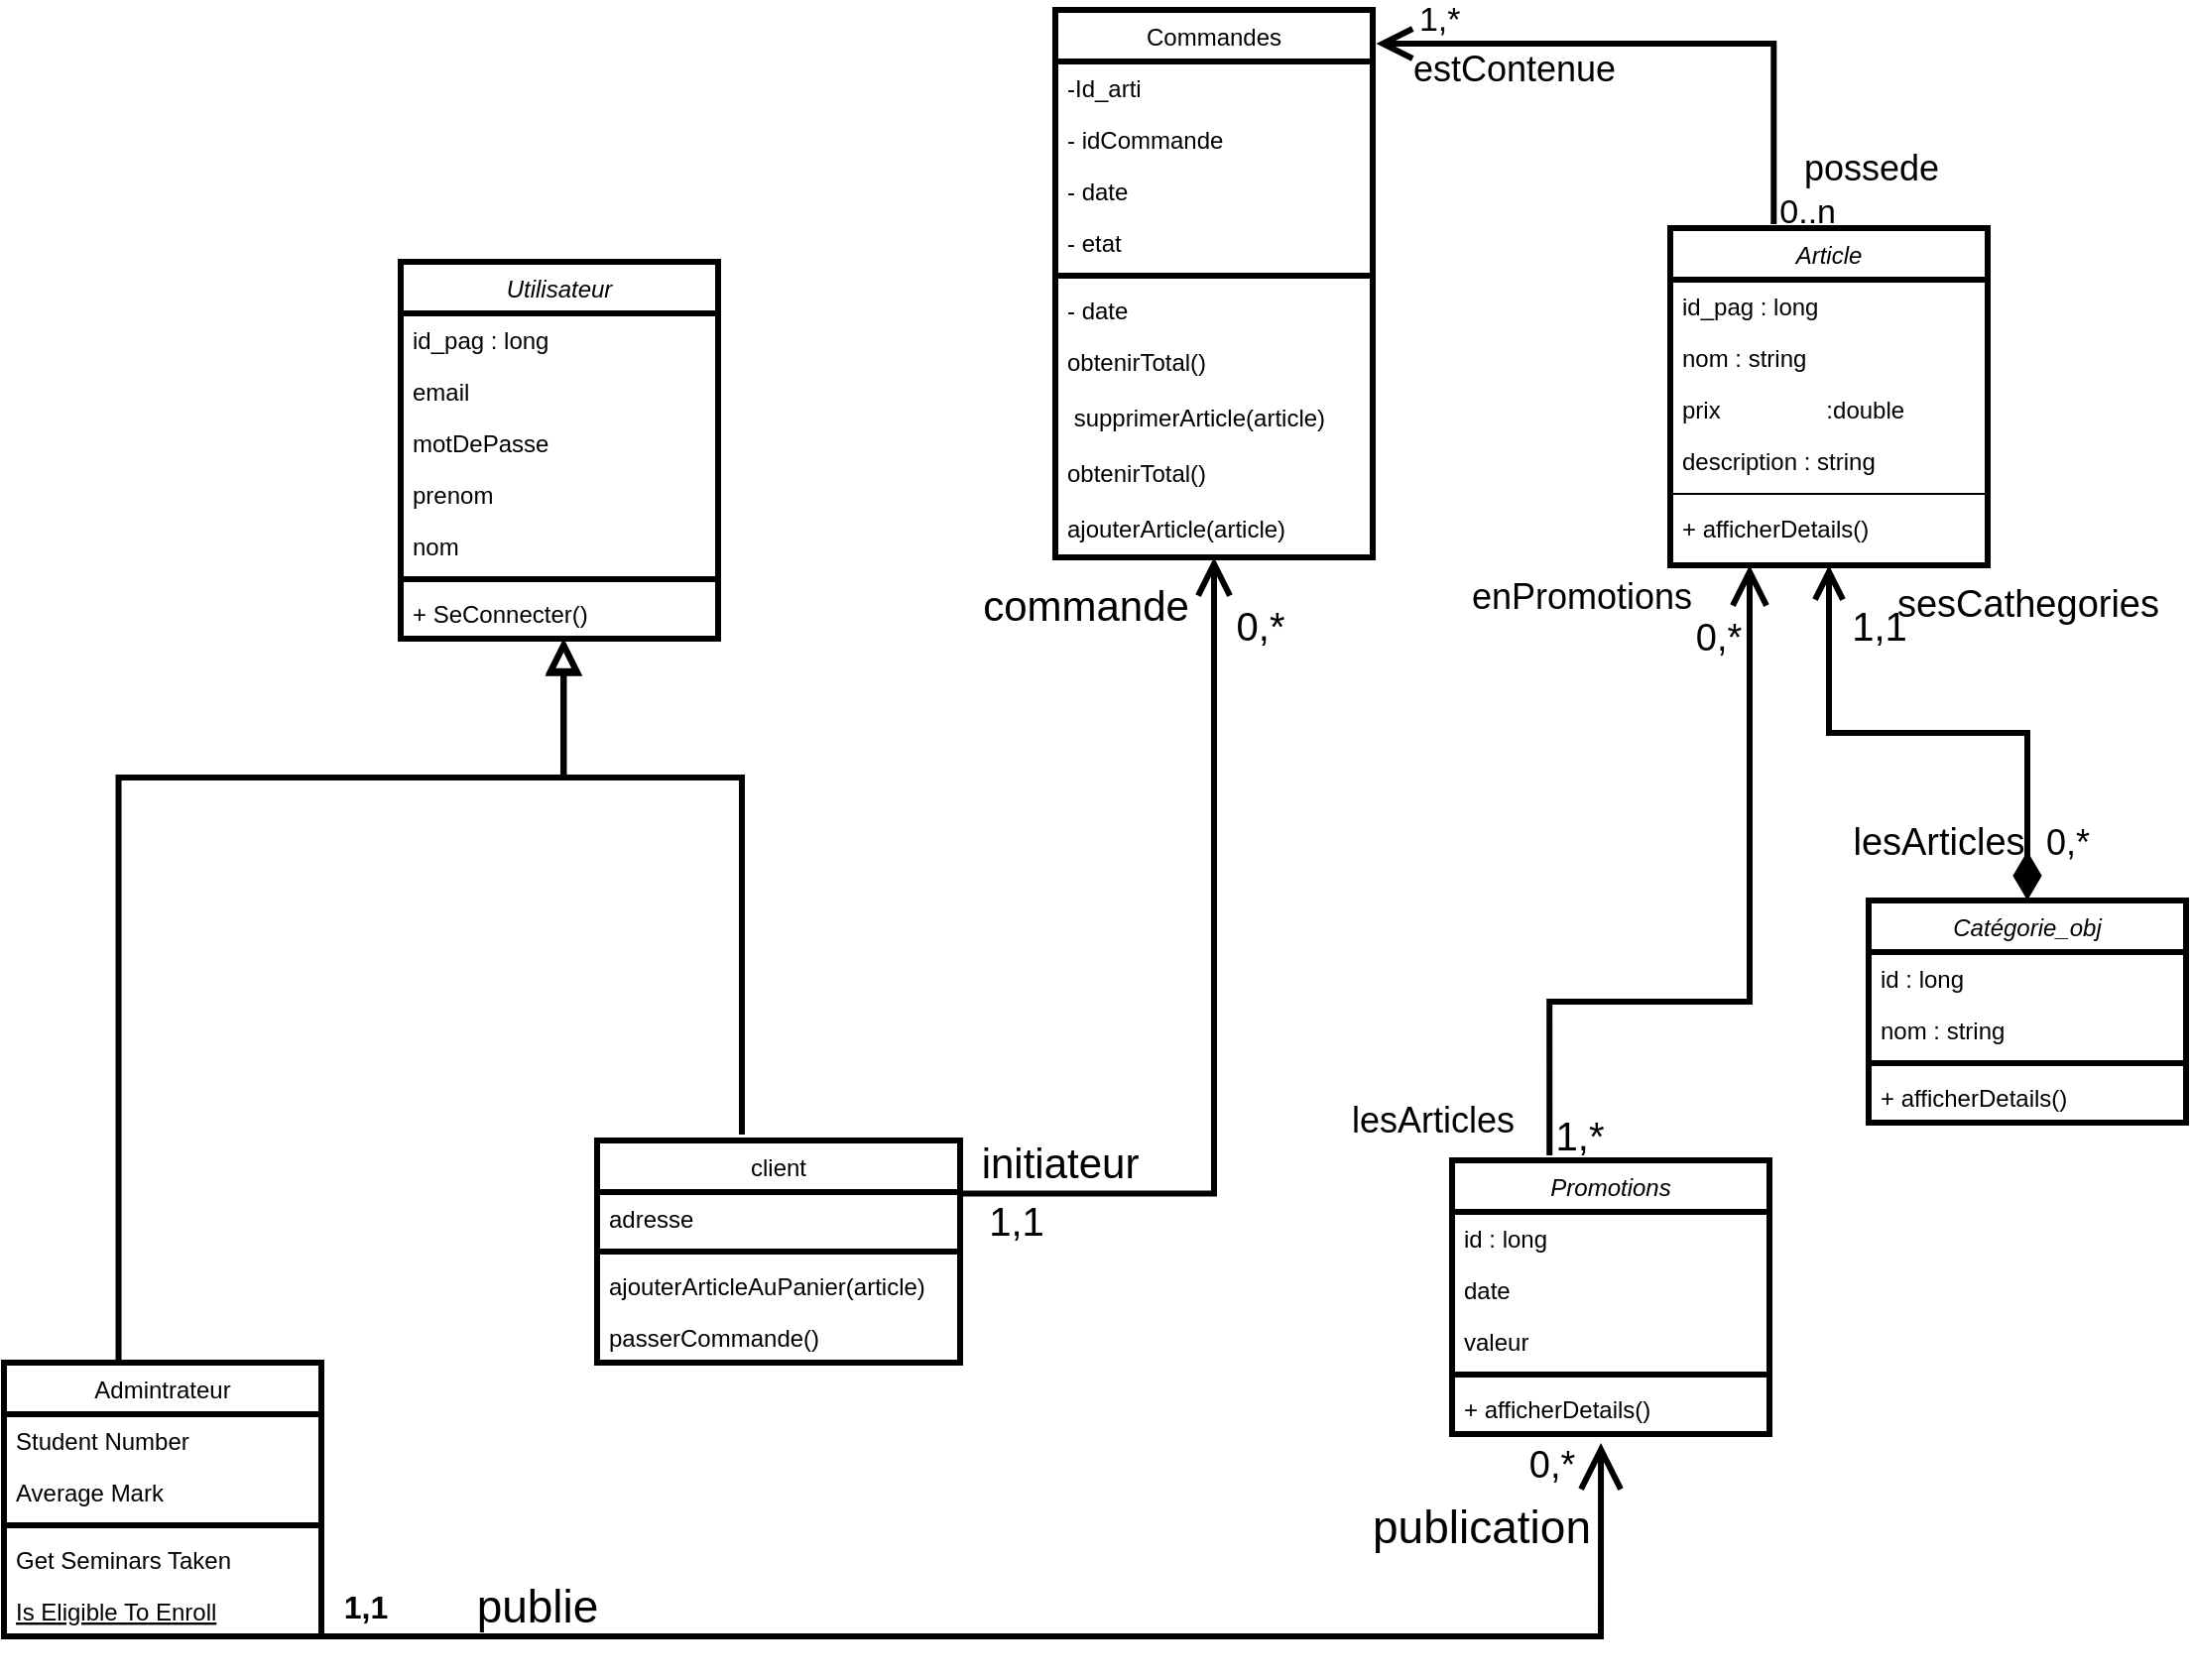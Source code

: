 <mxfile version="21.8.2" type="github">
  <diagram id="C5RBs43oDa-KdzZeNtuy" name="Page-1">
    <mxGraphModel dx="2022" dy="663" grid="1" gridSize="10" guides="1" tooltips="1" connect="1" arrows="1" fold="1" page="1" pageScale="1" pageWidth="827" pageHeight="1169" math="0" shadow="0">
      <root>
        <mxCell id="WIyWlLk6GJQsqaUBKTNV-0" />
        <mxCell id="WIyWlLk6GJQsqaUBKTNV-1" parent="WIyWlLk6GJQsqaUBKTNV-0" />
        <mxCell id="IVEILM5k7QO9TTiQjNUy-68" style="edgeStyle=orthogonalEdgeStyle;rounded=0;orthogonalLoop=1;jettySize=auto;html=1;exitX=0.25;exitY=1;exitDx=0;exitDy=0;entryX=0.307;entryY=-0.018;entryDx=0;entryDy=0;entryPerimeter=0;startArrow=open;startFill=0;endArrow=none;endFill=0;strokeWidth=3;endSize=14;sourcePerimeterSpacing=14;targetPerimeterSpacing=13;startSize=14;" parent="WIyWlLk6GJQsqaUBKTNV-1" source="zkfFHV4jXpPFQw0GAbJ--0" target="IVEILM5k7QO9TTiQjNUy-61" edge="1">
          <mxGeometry relative="1" as="geometry">
            <Array as="points">
              <mxPoint x="240" y="600" />
              <mxPoint x="139" y="600" />
            </Array>
          </mxGeometry>
        </mxCell>
        <mxCell id="IVEILM5k7QO9TTiQjNUy-87" value="&lt;font style=&quot;font-size: 19px;&quot;&gt;0,*&lt;/font&gt;" style="edgeLabel;html=1;align=center;verticalAlign=middle;resizable=0;points=[];labelBackgroundColor=none;" parent="IVEILM5k7QO9TTiQjNUy-68" vertex="1" connectable="0">
          <mxGeometry x="-0.856" y="1" relative="1" as="geometry">
            <mxPoint x="-17" y="8" as="offset" />
          </mxGeometry>
        </mxCell>
        <mxCell id="IVEILM5k7QO9TTiQjNUy-89" value="&lt;span style=&quot;font-size: 20px;&quot;&gt;1,*&lt;/span&gt;" style="edgeLabel;html=1;align=center;verticalAlign=middle;resizable=0;points=[];" parent="IVEILM5k7QO9TTiQjNUy-68" vertex="1" connectable="0">
          <mxGeometry x="0.97" y="2" relative="1" as="geometry">
            <mxPoint x="13" y="-5" as="offset" />
          </mxGeometry>
        </mxCell>
        <mxCell id="zkfFHV4jXpPFQw0GAbJ--0" value="Article" style="swimlane;fontStyle=2;align=center;verticalAlign=top;childLayout=stackLayout;horizontal=1;startSize=26;horizontalStack=0;resizeParent=1;resizeLast=0;collapsible=1;marginBottom=0;rounded=0;shadow=0;strokeWidth=3;" parent="WIyWlLk6GJQsqaUBKTNV-1" vertex="1">
          <mxGeometry x="200" y="210" width="160" height="170" as="geometry">
            <mxRectangle x="220" y="120" width="160" height="26" as="alternateBounds" />
          </mxGeometry>
        </mxCell>
        <mxCell id="zkfFHV4jXpPFQw0GAbJ--1" value="id_pag : long" style="text;align=left;verticalAlign=top;spacingLeft=4;spacingRight=4;overflow=hidden;rotatable=0;points=[[0,0.5],[1,0.5]];portConstraint=eastwest;" parent="zkfFHV4jXpPFQw0GAbJ--0" vertex="1">
          <mxGeometry y="26" width="160" height="26" as="geometry" />
        </mxCell>
        <mxCell id="IVEILM5k7QO9TTiQjNUy-1" value="nom : string" style="text;align=left;verticalAlign=top;spacingLeft=4;spacingRight=4;overflow=hidden;rotatable=0;points=[[0,0.5],[1,0.5]];portConstraint=eastwest;" parent="zkfFHV4jXpPFQw0GAbJ--0" vertex="1">
          <mxGeometry y="52" width="160" height="26" as="geometry" />
        </mxCell>
        <mxCell id="zkfFHV4jXpPFQw0GAbJ--2" value="prix                :double" style="text;align=left;verticalAlign=top;spacingLeft=4;spacingRight=4;overflow=hidden;rotatable=0;points=[[0,0.5],[1,0.5]];portConstraint=eastwest;rounded=0;shadow=0;html=0;" parent="zkfFHV4jXpPFQw0GAbJ--0" vertex="1">
          <mxGeometry y="78" width="160" height="26" as="geometry" />
        </mxCell>
        <mxCell id="zkfFHV4jXpPFQw0GAbJ--3" value="description : string" style="text;align=left;verticalAlign=top;spacingLeft=4;spacingRight=4;overflow=hidden;rotatable=0;points=[[0,0.5],[1,0.5]];portConstraint=eastwest;rounded=0;shadow=0;html=0;" parent="zkfFHV4jXpPFQw0GAbJ--0" vertex="1">
          <mxGeometry y="104" width="160" height="26" as="geometry" />
        </mxCell>
        <mxCell id="zkfFHV4jXpPFQw0GAbJ--4" value="" style="line;html=1;strokeWidth=1;align=left;verticalAlign=middle;spacingTop=-1;spacingLeft=3;spacingRight=3;rotatable=0;labelPosition=right;points=[];portConstraint=eastwest;" parent="zkfFHV4jXpPFQw0GAbJ--0" vertex="1">
          <mxGeometry y="130" width="160" height="8" as="geometry" />
        </mxCell>
        <mxCell id="zkfFHV4jXpPFQw0GAbJ--5" value="+ afficherDetails()" style="text;align=left;verticalAlign=top;spacingLeft=4;spacingRight=4;overflow=hidden;rotatable=0;points=[[0,0.5],[1,0.5]];portConstraint=eastwest;strokeWidth=3;" parent="zkfFHV4jXpPFQw0GAbJ--0" vertex="1">
          <mxGeometry y="138" width="160" height="26" as="geometry" />
        </mxCell>
        <mxCell id="zkfFHV4jXpPFQw0GAbJ--6" value="Admintrateur" style="swimlane;fontStyle=0;align=center;verticalAlign=top;childLayout=stackLayout;horizontal=1;startSize=26;horizontalStack=0;resizeParent=1;resizeLast=0;collapsible=1;marginBottom=0;rounded=0;shadow=0;strokeWidth=3;" parent="WIyWlLk6GJQsqaUBKTNV-1" vertex="1">
          <mxGeometry x="-640" y="782" width="160" height="138" as="geometry">
            <mxRectangle x="130" y="380" width="160" height="26" as="alternateBounds" />
          </mxGeometry>
        </mxCell>
        <mxCell id="zkfFHV4jXpPFQw0GAbJ--7" value="Student Number" style="text;align=left;verticalAlign=top;spacingLeft=4;spacingRight=4;overflow=hidden;rotatable=0;points=[[0,0.5],[1,0.5]];portConstraint=eastwest;" parent="zkfFHV4jXpPFQw0GAbJ--6" vertex="1">
          <mxGeometry y="26" width="160" height="26" as="geometry" />
        </mxCell>
        <mxCell id="zkfFHV4jXpPFQw0GAbJ--8" value="Average Mark" style="text;align=left;verticalAlign=top;spacingLeft=4;spacingRight=4;overflow=hidden;rotatable=0;points=[[0,0.5],[1,0.5]];portConstraint=eastwest;rounded=0;shadow=0;html=0;" parent="zkfFHV4jXpPFQw0GAbJ--6" vertex="1">
          <mxGeometry y="52" width="160" height="26" as="geometry" />
        </mxCell>
        <mxCell id="zkfFHV4jXpPFQw0GAbJ--9" value="" style="line;html=1;strokeWidth=3;align=left;verticalAlign=middle;spacingTop=-1;spacingLeft=3;spacingRight=3;rotatable=0;labelPosition=right;points=[];portConstraint=eastwest;" parent="zkfFHV4jXpPFQw0GAbJ--6" vertex="1">
          <mxGeometry y="78" width="160" height="8" as="geometry" />
        </mxCell>
        <mxCell id="zkfFHV4jXpPFQw0GAbJ--11" value="Get Seminars Taken" style="text;align=left;verticalAlign=top;spacingLeft=4;spacingRight=4;overflow=hidden;rotatable=0;points=[[0,0.5],[1,0.5]];portConstraint=eastwest;" parent="zkfFHV4jXpPFQw0GAbJ--6" vertex="1">
          <mxGeometry y="86" width="160" height="26" as="geometry" />
        </mxCell>
        <mxCell id="zkfFHV4jXpPFQw0GAbJ--10" value="Is Eligible To Enroll" style="text;align=left;verticalAlign=top;spacingLeft=4;spacingRight=4;overflow=hidden;rotatable=0;points=[[0,0.5],[1,0.5]];portConstraint=eastwest;fontStyle=4" parent="zkfFHV4jXpPFQw0GAbJ--6" vertex="1">
          <mxGeometry y="112" width="160" height="26" as="geometry" />
        </mxCell>
        <mxCell id="zkfFHV4jXpPFQw0GAbJ--12" value="" style="endArrow=block;endSize=11;endFill=0;shadow=0;strokeWidth=3;rounded=0;edgeStyle=elbowEdgeStyle;elbow=vertical;exitX=0.361;exitY=-0.001;exitDx=0;exitDy=0;exitPerimeter=0;" parent="WIyWlLk6GJQsqaUBKTNV-1" source="zkfFHV4jXpPFQw0GAbJ--6" edge="1">
          <mxGeometry width="160" relative="1" as="geometry">
            <mxPoint x="-560.0" y="673.274" as="sourcePoint" />
            <mxPoint x="-357.76" y="417" as="targetPoint" />
            <Array as="points">
              <mxPoint x="-417.76" y="487" />
            </Array>
          </mxGeometry>
        </mxCell>
        <mxCell id="zkfFHV4jXpPFQw0GAbJ--13" value="client" style="swimlane;fontStyle=0;align=center;verticalAlign=top;childLayout=stackLayout;horizontal=1;startSize=26;horizontalStack=0;resizeParent=1;resizeLast=0;collapsible=1;marginBottom=0;rounded=0;shadow=0;strokeWidth=3;" parent="WIyWlLk6GJQsqaUBKTNV-1" vertex="1">
          <mxGeometry x="-341" y="670" width="183" height="112" as="geometry">
            <mxRectangle x="340" y="380" width="170" height="26" as="alternateBounds" />
          </mxGeometry>
        </mxCell>
        <mxCell id="zkfFHV4jXpPFQw0GAbJ--14" value="adresse" style="text;align=left;verticalAlign=top;spacingLeft=4;spacingRight=4;overflow=hidden;rotatable=0;points=[[0,0.5],[1,0.5]];portConstraint=eastwest;" parent="zkfFHV4jXpPFQw0GAbJ--13" vertex="1">
          <mxGeometry y="26" width="183" height="26" as="geometry" />
        </mxCell>
        <mxCell id="zkfFHV4jXpPFQw0GAbJ--15" value="" style="line;html=1;strokeWidth=3;align=left;verticalAlign=middle;spacingTop=-1;spacingLeft=3;spacingRight=3;rotatable=0;labelPosition=right;points=[];portConstraint=eastwest;" parent="zkfFHV4jXpPFQw0GAbJ--13" vertex="1">
          <mxGeometry y="52" width="183" height="8" as="geometry" />
        </mxCell>
        <mxCell id="IVEILM5k7QO9TTiQjNUy-25" value="ajouterArticleAuPanier(article)" style="text;align=left;verticalAlign=top;spacingLeft=4;spacingRight=4;overflow=hidden;rotatable=0;points=[[0,0.5],[1,0.5]];portConstraint=eastwest;" parent="zkfFHV4jXpPFQw0GAbJ--13" vertex="1">
          <mxGeometry y="60" width="183" height="26" as="geometry" />
        </mxCell>
        <mxCell id="IVEILM5k7QO9TTiQjNUy-27" value="passerCommande()" style="text;align=left;verticalAlign=top;spacingLeft=4;spacingRight=4;overflow=hidden;rotatable=0;points=[[0,0.5],[1,0.5]];portConstraint=eastwest;" parent="zkfFHV4jXpPFQw0GAbJ--13" vertex="1">
          <mxGeometry y="86" width="183" height="26" as="geometry" />
        </mxCell>
        <mxCell id="zkfFHV4jXpPFQw0GAbJ--16" value="" style="endArrow=block;endSize=10;endFill=0;shadow=0;strokeWidth=3;rounded=0;edgeStyle=elbowEdgeStyle;elbow=vertical;" parent="WIyWlLk6GJQsqaUBKTNV-1" edge="1">
          <mxGeometry width="160" relative="1" as="geometry">
            <mxPoint x="-268.0" y="667" as="sourcePoint" />
            <mxPoint x="-358" y="417" as="targetPoint" />
            <Array as="points">
              <mxPoint x="-268" y="487" />
            </Array>
          </mxGeometry>
        </mxCell>
        <mxCell id="zkfFHV4jXpPFQw0GAbJ--26" value="" style="endArrow=open;shadow=0;strokeWidth=3;rounded=0;endFill=1;edgeStyle=elbowEdgeStyle;elbow=vertical;entryX=1.011;entryY=0.062;entryDx=0;entryDy=0;entryPerimeter=0;exitX=0.326;exitY=-0.012;exitDx=0;exitDy=0;exitPerimeter=0;endSize=12;" parent="WIyWlLk6GJQsqaUBKTNV-1" source="zkfFHV4jXpPFQw0GAbJ--0" target="IVEILM5k7QO9TTiQjNUy-3" edge="1">
          <mxGeometry x="0.5" y="41" relative="1" as="geometry">
            <mxPoint x="302.08" y="227" as="sourcePoint" />
            <mxPoint x="40.8" y="116.182" as="targetPoint" />
            <mxPoint x="-40" y="32" as="offset" />
            <Array as="points">
              <mxPoint x="302.08" y="117" />
              <mxPoint x="2.08" y="27" />
              <mxPoint x="242.08" y="-18" />
            </Array>
          </mxGeometry>
        </mxCell>
        <mxCell id="zkfFHV4jXpPFQw0GAbJ--27" value="0..n" style="resizable=0;align=left;verticalAlign=bottom;labelBackgroundColor=none;fontSize=17;" parent="zkfFHV4jXpPFQw0GAbJ--26" connectable="0" vertex="1">
          <mxGeometry x="-1" relative="1" as="geometry">
            <mxPoint x="1" y="4" as="offset" />
          </mxGeometry>
        </mxCell>
        <mxCell id="zkfFHV4jXpPFQw0GAbJ--28" value="1,*" style="resizable=0;align=right;verticalAlign=bottom;labelBackgroundColor=none;fontSize=17;" parent="zkfFHV4jXpPFQw0GAbJ--26" connectable="0" vertex="1">
          <mxGeometry x="1" relative="1" as="geometry">
            <mxPoint x="44" y="-2" as="offset" />
          </mxGeometry>
        </mxCell>
        <mxCell id="zkfFHV4jXpPFQw0GAbJ--29" value="&lt;font style=&quot;font-size: 18px;&quot;&gt;estContenue&lt;/font&gt;" style="text;html=1;resizable=0;points=[];;align=center;verticalAlign=middle;labelBackgroundColor=none;rounded=0;shadow=0;strokeWidth=1;fontSize=12;" parent="zkfFHV4jXpPFQw0GAbJ--26" vertex="1" connectable="0">
          <mxGeometry x="0.5" y="49" relative="1" as="geometry">
            <mxPoint x="-4" y="-36" as="offset" />
          </mxGeometry>
        </mxCell>
        <mxCell id="3nF1igo2PboqUOfNpfKJ-6" value="&lt;span style=&quot;font-size: 18px;&quot;&gt;possede&lt;/span&gt;" style="text;html=1;resizable=0;points=[];;align=center;verticalAlign=middle;labelBackgroundColor=none;rounded=0;shadow=0;strokeWidth=1;fontSize=12;" vertex="1" connectable="0" parent="zkfFHV4jXpPFQw0GAbJ--26">
          <mxGeometry x="0.5" y="49" relative="1" as="geometry">
            <mxPoint x="176" y="14" as="offset" />
          </mxGeometry>
        </mxCell>
        <mxCell id="IVEILM5k7QO9TTiQjNUy-3" value="Commandes" style="swimlane;fontStyle=0;align=center;verticalAlign=top;childLayout=stackLayout;horizontal=1;startSize=26;horizontalStack=0;resizeParent=1;resizeLast=0;collapsible=1;marginBottom=0;rounded=0;shadow=0;strokeWidth=3;" parent="WIyWlLk6GJQsqaUBKTNV-1" vertex="1">
          <mxGeometry x="-110" y="100" width="160" height="276" as="geometry">
            <mxRectangle x="550" y="140" width="160" height="26" as="alternateBounds" />
          </mxGeometry>
        </mxCell>
        <mxCell id="IVEILM5k7QO9TTiQjNUy-4" value="-Id_arti" style="text;align=left;verticalAlign=top;spacingLeft=4;spacingRight=4;overflow=hidden;rotatable=0;points=[[0,0.5],[1,0.5]];portConstraint=eastwest;" parent="IVEILM5k7QO9TTiQjNUy-3" vertex="1">
          <mxGeometry y="26" width="160" height="26" as="geometry" />
        </mxCell>
        <mxCell id="IVEILM5k7QO9TTiQjNUy-5" value="- idCommande" style="text;align=left;verticalAlign=top;spacingLeft=4;spacingRight=4;overflow=hidden;rotatable=0;points=[[0,0.5],[1,0.5]];portConstraint=eastwest;rounded=0;shadow=0;html=0;" parent="IVEILM5k7QO9TTiQjNUy-3" vertex="1">
          <mxGeometry y="52" width="160" height="26" as="geometry" />
        </mxCell>
        <mxCell id="IVEILM5k7QO9TTiQjNUy-67" value="- date" style="text;align=left;verticalAlign=top;spacingLeft=4;spacingRight=4;overflow=hidden;rotatable=0;points=[[0,0.5],[1,0.5]];portConstraint=eastwest;rounded=0;shadow=0;html=0;" parent="IVEILM5k7QO9TTiQjNUy-3" vertex="1">
          <mxGeometry y="78" width="160" height="26" as="geometry" />
        </mxCell>
        <mxCell id="IVEILM5k7QO9TTiQjNUy-9" value="- etat" style="text;align=left;verticalAlign=top;spacingLeft=4;spacingRight=4;overflow=hidden;rotatable=0;points=[[0,0.5],[1,0.5]];portConstraint=eastwest;rounded=0;shadow=0;html=0;" parent="IVEILM5k7QO9TTiQjNUy-3" vertex="1">
          <mxGeometry y="104" width="160" height="26" as="geometry" />
        </mxCell>
        <mxCell id="IVEILM5k7QO9TTiQjNUy-6" value="" style="line;html=1;strokeWidth=3;align=left;verticalAlign=middle;spacingTop=-1;spacingLeft=3;spacingRight=3;rotatable=0;labelPosition=right;points=[];portConstraint=eastwest;" parent="IVEILM5k7QO9TTiQjNUy-3" vertex="1">
          <mxGeometry y="130" width="160" height="8" as="geometry" />
        </mxCell>
        <mxCell id="IVEILM5k7QO9TTiQjNUy-66" value="- date" style="text;align=left;verticalAlign=top;spacingLeft=4;spacingRight=4;overflow=hidden;rotatable=0;points=[[0,0.5],[1,0.5]];portConstraint=eastwest;rounded=0;shadow=0;html=0;" parent="IVEILM5k7QO9TTiQjNUy-3" vertex="1">
          <mxGeometry y="138" width="160" height="26" as="geometry" />
        </mxCell>
        <mxCell id="IVEILM5k7QO9TTiQjNUy-7" value="obtenirTotal()&#xa; " style="text;align=left;verticalAlign=top;spacingLeft=4;spacingRight=4;overflow=hidden;rotatable=0;points=[[0,0.5],[1,0.5]];portConstraint=eastwest;" parent="IVEILM5k7QO9TTiQjNUy-3" vertex="1">
          <mxGeometry y="164" width="160" height="28" as="geometry" />
        </mxCell>
        <mxCell id="IVEILM5k7QO9TTiQjNUy-11" value=" supprimerArticle(article)&#xa;    " style="text;align=left;verticalAlign=top;spacingLeft=4;spacingRight=4;overflow=hidden;rotatable=0;points=[[0,0.5],[1,0.5]];portConstraint=eastwest;" parent="IVEILM5k7QO9TTiQjNUy-3" vertex="1">
          <mxGeometry y="192" width="160" height="28" as="geometry" />
        </mxCell>
        <mxCell id="IVEILM5k7QO9TTiQjNUy-13" value="obtenirTotal()" style="text;align=left;verticalAlign=top;spacingLeft=4;spacingRight=4;overflow=hidden;rotatable=0;points=[[0,0.5],[1,0.5]];portConstraint=eastwest;" parent="IVEILM5k7QO9TTiQjNUy-3" vertex="1">
          <mxGeometry y="220" width="160" height="28" as="geometry" />
        </mxCell>
        <mxCell id="IVEILM5k7QO9TTiQjNUy-14" value="ajouterArticle(article)" style="text;align=left;verticalAlign=top;spacingLeft=4;spacingRight=4;overflow=hidden;rotatable=0;points=[[0,0.5],[1,0.5]];portConstraint=eastwest;" parent="IVEILM5k7QO9TTiQjNUy-3" vertex="1">
          <mxGeometry y="248" width="160" height="28" as="geometry" />
        </mxCell>
        <mxCell id="IVEILM5k7QO9TTiQjNUy-15" value="Utilisateur" style="swimlane;fontStyle=2;align=center;verticalAlign=top;childLayout=stackLayout;horizontal=1;startSize=26;horizontalStack=0;resizeParent=1;resizeLast=0;collapsible=1;marginBottom=0;rounded=0;shadow=0;strokeWidth=3;" parent="WIyWlLk6GJQsqaUBKTNV-1" vertex="1">
          <mxGeometry x="-440" y="227" width="160" height="190" as="geometry">
            <mxRectangle x="220" y="120" width="160" height="26" as="alternateBounds" />
          </mxGeometry>
        </mxCell>
        <mxCell id="IVEILM5k7QO9TTiQjNUy-16" value="id_pag : long" style="text;align=left;verticalAlign=top;spacingLeft=4;spacingRight=4;overflow=hidden;rotatable=0;points=[[0,0.5],[1,0.5]];portConstraint=eastwest;" parent="IVEILM5k7QO9TTiQjNUy-15" vertex="1">
          <mxGeometry y="26" width="160" height="26" as="geometry" />
        </mxCell>
        <mxCell id="IVEILM5k7QO9TTiQjNUy-17" value="email" style="text;align=left;verticalAlign=top;spacingLeft=4;spacingRight=4;overflow=hidden;rotatable=0;points=[[0,0.5],[1,0.5]];portConstraint=eastwest;" parent="IVEILM5k7QO9TTiQjNUy-15" vertex="1">
          <mxGeometry y="52" width="160" height="26" as="geometry" />
        </mxCell>
        <mxCell id="IVEILM5k7QO9TTiQjNUy-18" value="motDePasse" style="text;align=left;verticalAlign=top;spacingLeft=4;spacingRight=4;overflow=hidden;rotatable=0;points=[[0,0.5],[1,0.5]];portConstraint=eastwest;rounded=0;shadow=0;html=0;" parent="IVEILM5k7QO9TTiQjNUy-15" vertex="1">
          <mxGeometry y="78" width="160" height="26" as="geometry" />
        </mxCell>
        <mxCell id="IVEILM5k7QO9TTiQjNUy-28" value="prenom" style="text;align=left;verticalAlign=top;spacingLeft=4;spacingRight=4;overflow=hidden;rotatable=0;points=[[0,0.5],[1,0.5]];portConstraint=eastwest;rounded=0;shadow=0;html=0;" parent="IVEILM5k7QO9TTiQjNUy-15" vertex="1">
          <mxGeometry y="104" width="160" height="26" as="geometry" />
        </mxCell>
        <mxCell id="IVEILM5k7QO9TTiQjNUy-29" value="nom" style="text;align=left;verticalAlign=top;spacingLeft=4;spacingRight=4;overflow=hidden;rotatable=0;points=[[0,0.5],[1,0.5]];portConstraint=eastwest;rounded=0;shadow=0;html=0;" parent="IVEILM5k7QO9TTiQjNUy-15" vertex="1">
          <mxGeometry y="130" width="160" height="26" as="geometry" />
        </mxCell>
        <mxCell id="IVEILM5k7QO9TTiQjNUy-20" value="" style="line;html=1;strokeWidth=3;align=left;verticalAlign=middle;spacingTop=-1;spacingLeft=3;spacingRight=3;rotatable=0;labelPosition=right;points=[];portConstraint=eastwest;" parent="IVEILM5k7QO9TTiQjNUy-15" vertex="1">
          <mxGeometry y="156" width="160" height="8" as="geometry" />
        </mxCell>
        <mxCell id="IVEILM5k7QO9TTiQjNUy-21" value="+ SeConnecter()" style="text;align=left;verticalAlign=top;spacingLeft=4;spacingRight=4;overflow=hidden;rotatable=0;points=[[0,0.5],[1,0.5]];portConstraint=eastwest;" parent="IVEILM5k7QO9TTiQjNUy-15" vertex="1">
          <mxGeometry y="164" width="160" height="26" as="geometry" />
        </mxCell>
        <mxCell id="IVEILM5k7QO9TTiQjNUy-35" style="edgeStyle=orthogonalEdgeStyle;rounded=0;orthogonalLoop=1;jettySize=auto;html=1;exitX=1.002;exitY=0.027;exitDx=0;exitDy=0;exitPerimeter=0;strokeWidth=3;endSize=13;endArrow=open;endFill=0;" parent="WIyWlLk6GJQsqaUBKTNV-1" source="zkfFHV4jXpPFQw0GAbJ--14" target="IVEILM5k7QO9TTiQjNUy-3" edge="1">
          <mxGeometry relative="1" as="geometry">
            <Array as="points">
              <mxPoint x="-30" y="697" />
            </Array>
          </mxGeometry>
        </mxCell>
        <mxCell id="IVEILM5k7QO9TTiQjNUy-37" value="&lt;font style=&quot;font-size: 20px;&quot;&gt;1,1&lt;/font&gt;" style="edgeLabel;html=1;align=center;verticalAlign=middle;resizable=0;points=[];labelBackgroundColor=none;" parent="IVEILM5k7QO9TTiQjNUy-35" vertex="1" connectable="0">
          <mxGeometry x="-0.886" y="-1" relative="1" as="geometry">
            <mxPoint x="2" y="12" as="offset" />
          </mxGeometry>
        </mxCell>
        <mxCell id="IVEILM5k7QO9TTiQjNUy-38" value="&lt;font style=&quot;font-size: 20px;&quot;&gt;0,*&lt;br&gt;&lt;/font&gt;" style="edgeLabel;html=1;align=center;verticalAlign=middle;resizable=0;points=[];" parent="IVEILM5k7QO9TTiQjNUy-35" vertex="1" connectable="0">
          <mxGeometry x="-0.886" y="-1" relative="1" as="geometry">
            <mxPoint x="125" y="-288" as="offset" />
          </mxGeometry>
        </mxCell>
        <mxCell id="IVEILM5k7QO9TTiQjNUy-57" style="edgeStyle=orthogonalEdgeStyle;rounded=0;orthogonalLoop=1;jettySize=auto;html=1;exitX=0.5;exitY=0;exitDx=0;exitDy=0;entryX=0.5;entryY=1;entryDx=0;entryDy=0;startArrow=diamondThin;startFill=1;targetPerimeterSpacing=8;sourcePerimeterSpacing=4;endSize=11;startSize=16;endArrow=open;endFill=0;strokeWidth=3;" parent="WIyWlLk6GJQsqaUBKTNV-1" source="IVEILM5k7QO9TTiQjNUy-50" target="zkfFHV4jXpPFQw0GAbJ--0" edge="1">
          <mxGeometry relative="1" as="geometry" />
        </mxCell>
        <mxCell id="IVEILM5k7QO9TTiQjNUy-60" value="&lt;font style=&quot;font-size: 18px;&quot;&gt;0,*&lt;/font&gt;" style="edgeLabel;html=1;align=center;verticalAlign=middle;resizable=0;points=[];" parent="IVEILM5k7QO9TTiQjNUy-57" vertex="1" connectable="0">
          <mxGeometry x="-0.838" relative="1" as="geometry">
            <mxPoint x="20" y="-7" as="offset" />
          </mxGeometry>
        </mxCell>
        <mxCell id="IVEILM5k7QO9TTiQjNUy-50" value="Catégorie_obj&#xa;" style="swimlane;fontStyle=2;align=center;verticalAlign=top;childLayout=stackLayout;horizontal=1;startSize=26;horizontalStack=0;resizeParent=1;resizeLast=0;collapsible=1;marginBottom=0;rounded=0;shadow=0;strokeWidth=3;" parent="WIyWlLk6GJQsqaUBKTNV-1" vertex="1">
          <mxGeometry x="300" y="549" width="160" height="112" as="geometry">
            <mxRectangle x="220" y="120" width="160" height="26" as="alternateBounds" />
          </mxGeometry>
        </mxCell>
        <mxCell id="IVEILM5k7QO9TTiQjNUy-51" value="id : long" style="text;align=left;verticalAlign=top;spacingLeft=4;spacingRight=4;overflow=hidden;rotatable=0;points=[[0,0.5],[1,0.5]];portConstraint=eastwest;strokeWidth=3;" parent="IVEILM5k7QO9TTiQjNUy-50" vertex="1">
          <mxGeometry y="26" width="160" height="26" as="geometry" />
        </mxCell>
        <mxCell id="IVEILM5k7QO9TTiQjNUy-52" value="nom : string" style="text;align=left;verticalAlign=top;spacingLeft=4;spacingRight=4;overflow=hidden;rotatable=0;points=[[0,0.5],[1,0.5]];portConstraint=eastwest;" parent="IVEILM5k7QO9TTiQjNUy-50" vertex="1">
          <mxGeometry y="52" width="160" height="26" as="geometry" />
        </mxCell>
        <mxCell id="IVEILM5k7QO9TTiQjNUy-55" value="" style="line;html=1;strokeWidth=3;align=left;verticalAlign=middle;spacingTop=-1;spacingLeft=3;spacingRight=3;rotatable=0;labelPosition=right;points=[];portConstraint=eastwest;" parent="IVEILM5k7QO9TTiQjNUy-50" vertex="1">
          <mxGeometry y="78" width="160" height="8" as="geometry" />
        </mxCell>
        <mxCell id="IVEILM5k7QO9TTiQjNUy-56" value="+ afficherDetails()" style="text;align=left;verticalAlign=top;spacingLeft=4;spacingRight=4;overflow=hidden;rotatable=0;points=[[0,0.5],[1,0.5]];portConstraint=eastwest;strokeWidth=3;" parent="IVEILM5k7QO9TTiQjNUy-50" vertex="1">
          <mxGeometry y="86" width="160" height="26" as="geometry" />
        </mxCell>
        <mxCell id="IVEILM5k7QO9TTiQjNUy-58" value="sesCathegories" style="text;html=1;align=center;verticalAlign=middle;resizable=0;points=[];autosize=1;strokeColor=none;fillColor=none;fontSize=19;" parent="WIyWlLk6GJQsqaUBKTNV-1" vertex="1">
          <mxGeometry x="300" y="380" width="160" height="40" as="geometry" />
        </mxCell>
        <mxCell id="IVEILM5k7QO9TTiQjNUy-59" value="&lt;font style=&quot;font-size: 20px;&quot;&gt;1,1&lt;/font&gt;" style="text;html=1;align=center;verticalAlign=middle;resizable=0;points=[];autosize=1;strokeColor=none;fillColor=none;" parent="WIyWlLk6GJQsqaUBKTNV-1" vertex="1">
          <mxGeometry x="280" y="390" width="50" height="40" as="geometry" />
        </mxCell>
        <mxCell id="IVEILM5k7QO9TTiQjNUy-61" value="Promotions" style="swimlane;fontStyle=2;align=center;verticalAlign=top;childLayout=stackLayout;horizontal=1;startSize=26;horizontalStack=0;resizeParent=1;resizeLast=0;collapsible=1;marginBottom=0;rounded=0;shadow=0;strokeWidth=3;" parent="WIyWlLk6GJQsqaUBKTNV-1" vertex="1">
          <mxGeometry x="90" y="680" width="160" height="138" as="geometry">
            <mxRectangle x="220" y="120" width="160" height="26" as="alternateBounds" />
          </mxGeometry>
        </mxCell>
        <mxCell id="IVEILM5k7QO9TTiQjNUy-62" value="id : long" style="text;align=left;verticalAlign=top;spacingLeft=4;spacingRight=4;overflow=hidden;rotatable=0;points=[[0,0.5],[1,0.5]];portConstraint=eastwest;" parent="IVEILM5k7QO9TTiQjNUy-61" vertex="1">
          <mxGeometry y="26" width="160" height="26" as="geometry" />
        </mxCell>
        <mxCell id="IVEILM5k7QO9TTiQjNUy-72" value="date" style="text;align=left;verticalAlign=top;spacingLeft=4;spacingRight=4;overflow=hidden;rotatable=0;points=[[0,0.5],[1,0.5]];portConstraint=eastwest;" parent="IVEILM5k7QO9TTiQjNUy-61" vertex="1">
          <mxGeometry y="52" width="160" height="26" as="geometry" />
        </mxCell>
        <mxCell id="IVEILM5k7QO9TTiQjNUy-63" value="valeur" style="text;align=left;verticalAlign=top;spacingLeft=4;spacingRight=4;overflow=hidden;rotatable=0;points=[[0,0.5],[1,0.5]];portConstraint=eastwest;" parent="IVEILM5k7QO9TTiQjNUy-61" vertex="1">
          <mxGeometry y="78" width="160" height="26" as="geometry" />
        </mxCell>
        <mxCell id="IVEILM5k7QO9TTiQjNUy-64" value="" style="line;html=1;strokeWidth=3;align=left;verticalAlign=middle;spacingTop=-1;spacingLeft=3;spacingRight=3;rotatable=0;labelPosition=right;points=[];portConstraint=eastwest;" parent="IVEILM5k7QO9TTiQjNUy-61" vertex="1">
          <mxGeometry y="104" width="160" height="8" as="geometry" />
        </mxCell>
        <mxCell id="IVEILM5k7QO9TTiQjNUy-65" value="+ afficherDetails()" style="text;align=left;verticalAlign=top;spacingLeft=4;spacingRight=4;overflow=hidden;rotatable=0;points=[[0,0.5],[1,0.5]];portConstraint=eastwest;" parent="IVEILM5k7QO9TTiQjNUy-61" vertex="1">
          <mxGeometry y="112" width="160" height="26" as="geometry" />
        </mxCell>
        <mxCell id="IVEILM5k7QO9TTiQjNUy-71" value="enPromotions" style="text;html=1;align=center;verticalAlign=middle;resizable=0;points=[];autosize=1;strokeColor=none;fillColor=none;fontSize=18;" parent="WIyWlLk6GJQsqaUBKTNV-1" vertex="1">
          <mxGeometry x="90" y="376" width="130" height="40" as="geometry" />
        </mxCell>
        <mxCell id="IVEILM5k7QO9TTiQjNUy-73" style="edgeStyle=orthogonalEdgeStyle;rounded=0;orthogonalLoop=1;jettySize=auto;html=1;exitX=1;exitY=0.5;exitDx=0;exitDy=0;entryX=0.469;entryY=1.173;entryDx=0;entryDy=0;entryPerimeter=0;strokeWidth=3;endArrow=open;endFill=0;endSize=17;" parent="WIyWlLk6GJQsqaUBKTNV-1" source="zkfFHV4jXpPFQw0GAbJ--10" target="IVEILM5k7QO9TTiQjNUy-65" edge="1">
          <mxGeometry relative="1" as="geometry">
            <Array as="points">
              <mxPoint x="-480" y="920" />
              <mxPoint x="165" y="920" />
            </Array>
          </mxGeometry>
        </mxCell>
        <mxCell id="IVEILM5k7QO9TTiQjNUy-76" value="&lt;span style=&quot;font-size: 19px;&quot;&gt;0,*&lt;/span&gt;" style="edgeLabel;html=1;align=center;verticalAlign=middle;resizable=0;points=[];" parent="IVEILM5k7QO9TTiQjNUy-73" vertex="1" connectable="0">
          <mxGeometry x="0.948" y="-1" relative="1" as="geometry">
            <mxPoint x="-26" y="-8" as="offset" />
          </mxGeometry>
        </mxCell>
        <mxCell id="IVEILM5k7QO9TTiQjNUy-74" value="publie" style="text;html=1;strokeColor=none;fillColor=none;align=center;verticalAlign=middle;whiteSpace=wrap;rounded=0;fontSize=23;" parent="WIyWlLk6GJQsqaUBKTNV-1" vertex="1">
          <mxGeometry x="-401" y="890" width="60" height="30" as="geometry" />
        </mxCell>
        <mxCell id="MxAgiTuZO03PBCf7R5fU-2" value="&lt;font style=&quot;font-size: 16px;&quot;&gt;&lt;b&gt;1,1&lt;/b&gt;&lt;/font&gt;" style="text;html=1;align=center;verticalAlign=middle;resizable=0;points=[];autosize=1;strokeColor=none;fillColor=none;" parent="WIyWlLk6GJQsqaUBKTNV-1" vertex="1">
          <mxGeometry x="-483" y="890" width="50" height="30" as="geometry" />
        </mxCell>
        <mxCell id="3nF1igo2PboqUOfNpfKJ-3" value="&lt;font style=&quot;font-size: 21px;&quot;&gt;initiateur&lt;/font&gt;" style="text;html=1;align=center;verticalAlign=middle;resizable=0;points=[];autosize=1;strokeColor=none;fillColor=none;" vertex="1" parent="WIyWlLk6GJQsqaUBKTNV-1">
          <mxGeometry x="-158" y="661" width="100" height="40" as="geometry" />
        </mxCell>
        <mxCell id="3nF1igo2PboqUOfNpfKJ-4" value="publication" style="text;html=1;strokeColor=none;fillColor=none;align=center;verticalAlign=middle;whiteSpace=wrap;rounded=0;fontSize=23;" vertex="1" parent="WIyWlLk6GJQsqaUBKTNV-1">
          <mxGeometry x="75" y="850" width="60" height="30" as="geometry" />
        </mxCell>
        <mxCell id="3nF1igo2PboqUOfNpfKJ-5" value="&lt;font style=&quot;font-size: 21px;&quot;&gt;commande&lt;/font&gt;" style="text;html=1;align=center;verticalAlign=middle;resizable=0;points=[];autosize=1;strokeColor=none;fillColor=none;" vertex="1" parent="WIyWlLk6GJQsqaUBKTNV-1">
          <mxGeometry x="-160" y="380" width="130" height="40" as="geometry" />
        </mxCell>
        <mxCell id="3nF1igo2PboqUOfNpfKJ-7" value="lesArticles" style="text;html=1;align=center;verticalAlign=middle;resizable=0;points=[];autosize=1;strokeColor=none;fillColor=none;fontSize=19;" vertex="1" parent="WIyWlLk6GJQsqaUBKTNV-1">
          <mxGeometry x="280" y="500" width="110" height="40" as="geometry" />
        </mxCell>
        <mxCell id="3nF1igo2PboqUOfNpfKJ-9" value="lesArticles" style="text;html=1;align=center;verticalAlign=middle;resizable=0;points=[];autosize=1;strokeColor=none;fillColor=none;fontSize=18;" vertex="1" parent="WIyWlLk6GJQsqaUBKTNV-1">
          <mxGeometry x="25" y="640" width="110" height="40" as="geometry" />
        </mxCell>
      </root>
    </mxGraphModel>
  </diagram>
</mxfile>
